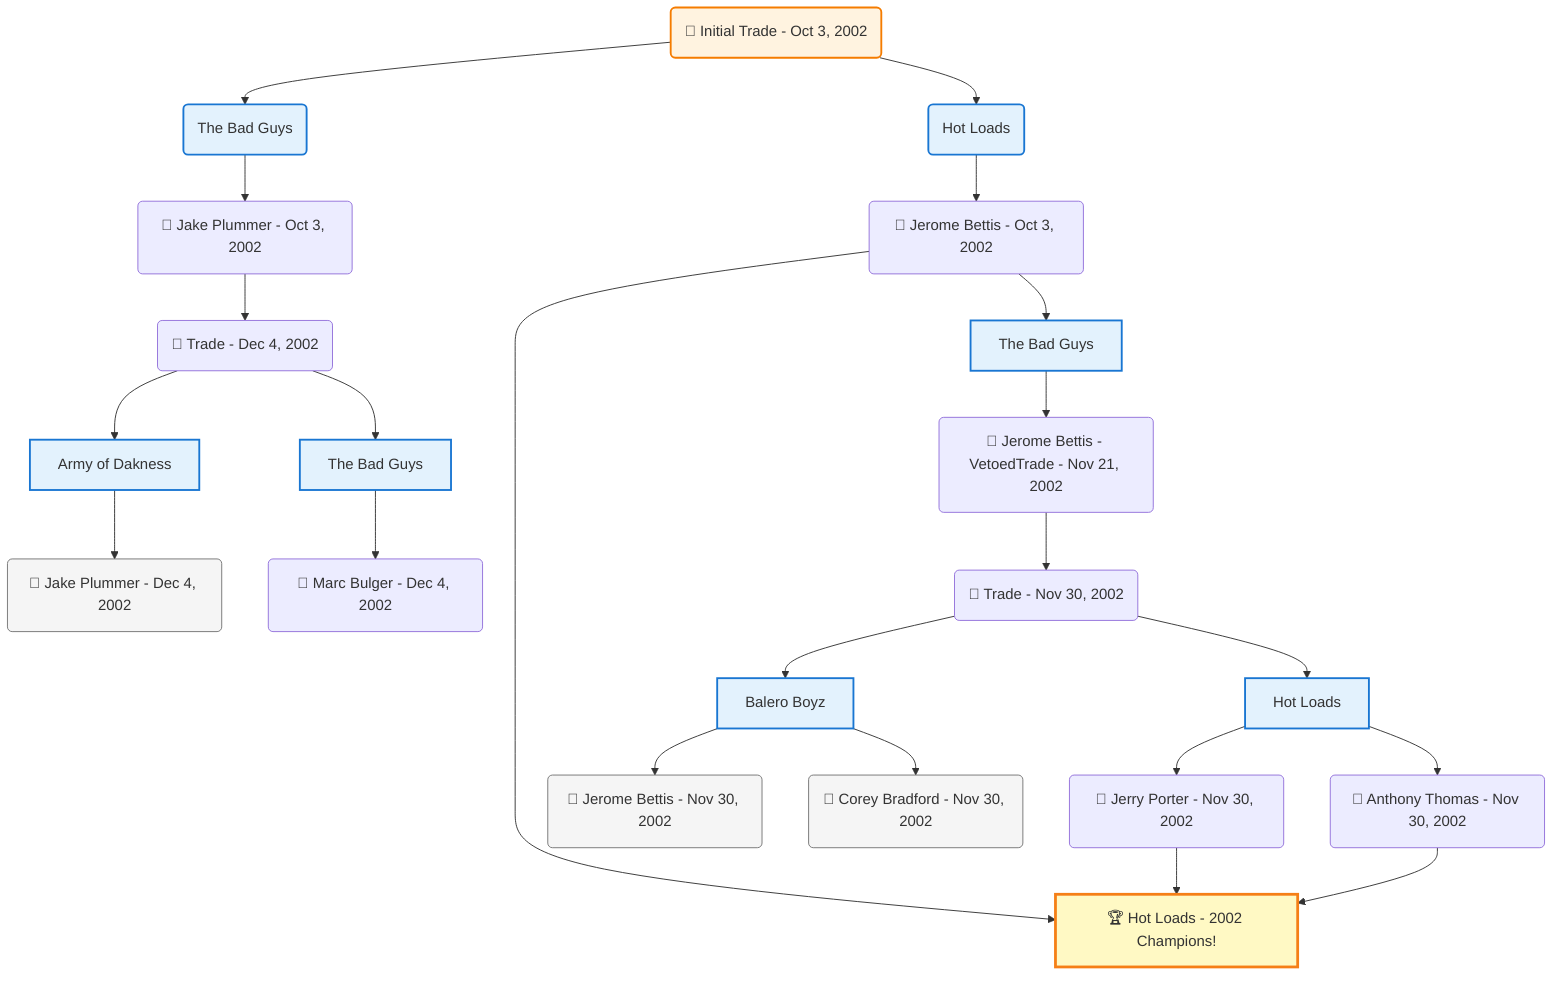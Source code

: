 flowchart TD

    TRADE_MAIN("🔄 Initial Trade - Oct 3, 2002")
    TEAM_1("The Bad Guys")
    TEAM_2("Hot Loads")
    NODE_c6a0188f-b2c8-4a15-8921-6d658a0bdfbd("🔄 Jake Plummer - Oct 3, 2002")
    TRADE_53b84905-2322-4ed4-9aa3-1211b2c4314b_3("🔄 Trade - Dec 4, 2002")
    TEAM_40f7599b-e68f-4bf4-9553-bf7e10924635_4["Army of Dakness"]
    NODE_61a86536-d3a1-4fa7-9def-ec1cc0ac2772("🔄 Jake Plummer - Dec 4, 2002")
    TEAM_b2220d1a-ff75-4622-9757-09978901110f_5["The Bad Guys"]
    NODE_73f4ac3d-3f9b-44ca-9c0e-9cb005ada204("🔄 Marc Bulger - Dec 4, 2002")
    NODE_bda3b0b3-aa19-460b-be86-faf9b35e22b4("🔄 Jerome Bettis - Oct 3, 2002")
    CHAMP_8e9f18ff-62c3-40e8-bb10-32f74cf4ee33_2002["🏆 Hot Loads - 2002 Champions!"]
    TEAM_b2220d1a-ff75-4622-9757-09978901110f_6["The Bad Guys"]
    NODE_bd0b3222-25f1-479c-b366-082b600f45ae("🔹 Jerome Bettis - VetoedTrade - Nov 21, 2002")
    TRADE_d4ec8b82-70ea-4b30-b5da-6e7e2c000b87_7("🔄 Trade - Nov 30, 2002")
    TEAM_2feaf03e-fb22-498e-ac8f-e596b6ba7810_8["Balero Boyz"]
    NODE_5c736b03-68bd-4a61-99ed-04bd2bcc17b0("🔄 Jerome Bettis - Nov 30, 2002")
    NODE_ae2b4661-012f-465a-bdc3-fddd0fade402("🔄 Corey Bradford - Nov 30, 2002")
    TEAM_8e9f18ff-62c3-40e8-bb10-32f74cf4ee33_9["Hot Loads"]
    NODE_cf0c43fd-a12a-43a1-844f-b7f2a6d0f1b7("🔄 Jerry Porter - Nov 30, 2002")
    NODE_789dbe15-a75d-415a-93d3-b9d8b2dc1bf5("🔄 Anthony Thomas - Nov 30, 2002")

    TRADE_MAIN --> TEAM_1
    TRADE_MAIN --> TEAM_2
    TEAM_1 --> NODE_c6a0188f-b2c8-4a15-8921-6d658a0bdfbd
    NODE_c6a0188f-b2c8-4a15-8921-6d658a0bdfbd --> TRADE_53b84905-2322-4ed4-9aa3-1211b2c4314b_3
    TRADE_53b84905-2322-4ed4-9aa3-1211b2c4314b_3 --> TEAM_40f7599b-e68f-4bf4-9553-bf7e10924635_4
    TEAM_40f7599b-e68f-4bf4-9553-bf7e10924635_4 --> NODE_61a86536-d3a1-4fa7-9def-ec1cc0ac2772
    TRADE_53b84905-2322-4ed4-9aa3-1211b2c4314b_3 --> TEAM_b2220d1a-ff75-4622-9757-09978901110f_5
    TEAM_b2220d1a-ff75-4622-9757-09978901110f_5 --> NODE_73f4ac3d-3f9b-44ca-9c0e-9cb005ada204
    TEAM_2 --> NODE_bda3b0b3-aa19-460b-be86-faf9b35e22b4
    NODE_bda3b0b3-aa19-460b-be86-faf9b35e22b4 --> CHAMP_8e9f18ff-62c3-40e8-bb10-32f74cf4ee33_2002
    NODE_bda3b0b3-aa19-460b-be86-faf9b35e22b4 --> TEAM_b2220d1a-ff75-4622-9757-09978901110f_6
    TEAM_b2220d1a-ff75-4622-9757-09978901110f_6 --> NODE_bd0b3222-25f1-479c-b366-082b600f45ae
    NODE_bd0b3222-25f1-479c-b366-082b600f45ae --> TRADE_d4ec8b82-70ea-4b30-b5da-6e7e2c000b87_7
    TRADE_d4ec8b82-70ea-4b30-b5da-6e7e2c000b87_7 --> TEAM_2feaf03e-fb22-498e-ac8f-e596b6ba7810_8
    TEAM_2feaf03e-fb22-498e-ac8f-e596b6ba7810_8 --> NODE_5c736b03-68bd-4a61-99ed-04bd2bcc17b0
    TEAM_2feaf03e-fb22-498e-ac8f-e596b6ba7810_8 --> NODE_ae2b4661-012f-465a-bdc3-fddd0fade402
    TRADE_d4ec8b82-70ea-4b30-b5da-6e7e2c000b87_7 --> TEAM_8e9f18ff-62c3-40e8-bb10-32f74cf4ee33_9
    TEAM_8e9f18ff-62c3-40e8-bb10-32f74cf4ee33_9 --> NODE_cf0c43fd-a12a-43a1-844f-b7f2a6d0f1b7
    NODE_cf0c43fd-a12a-43a1-844f-b7f2a6d0f1b7 --> CHAMP_8e9f18ff-62c3-40e8-bb10-32f74cf4ee33_2002
    TEAM_8e9f18ff-62c3-40e8-bb10-32f74cf4ee33_9 --> NODE_789dbe15-a75d-415a-93d3-b9d8b2dc1bf5
    NODE_789dbe15-a75d-415a-93d3-b9d8b2dc1bf5 --> CHAMP_8e9f18ff-62c3-40e8-bb10-32f74cf4ee33_2002

    %% Node styling
    classDef teamNode fill:#e3f2fd,stroke:#1976d2,stroke-width:2px
    classDef tradeNode fill:#fff3e0,stroke:#f57c00,stroke-width:2px
    classDef playerNode fill:#f3e5f5,stroke:#7b1fa2,stroke-width:1px
    classDef nonRootPlayerNode fill:#f5f5f5,stroke:#757575,stroke-width:1px
    classDef endNode fill:#ffebee,stroke:#c62828,stroke-width:2px
    classDef waiverNode fill:#e8f5e8,stroke:#388e3c,stroke-width:2px
    classDef championshipNode fill:#fff9c4,stroke:#f57f17,stroke-width:3px

    class TEAM_1,TEAM_2,TEAM_40f7599b-e68f-4bf4-9553-bf7e10924635_4,TEAM_b2220d1a-ff75-4622-9757-09978901110f_5,TEAM_b2220d1a-ff75-4622-9757-09978901110f_6,TEAM_2feaf03e-fb22-498e-ac8f-e596b6ba7810_8,TEAM_8e9f18ff-62c3-40e8-bb10-32f74cf4ee33_9 teamNode
    class CHAMP_8e9f18ff-62c3-40e8-bb10-32f74cf4ee33_2002 championshipNode
    class NODE_61a86536-d3a1-4fa7-9def-ec1cc0ac2772,NODE_5c736b03-68bd-4a61-99ed-04bd2bcc17b0,NODE_ae2b4661-012f-465a-bdc3-fddd0fade402 nonRootPlayerNode
    class TRADE_MAIN tradeNode